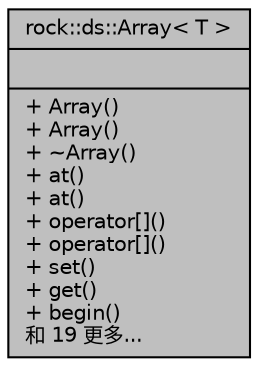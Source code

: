 digraph "rock::ds::Array&lt; T &gt;"
{
 // LATEX_PDF_SIZE
  edge [fontname="Helvetica",fontsize="10",labelfontname="Helvetica",labelfontsize="10"];
  node [fontname="Helvetica",fontsize="10",shape=record];
  Node1 [label="{rock::ds::Array\< T \>\n||+ Array()\l+ Array()\l+ ~Array()\l+ at()\l+ at()\l+ operator[]()\l+ operator[]()\l+ set()\l+ get()\l+ begin()\l和 19 更多...\l}",height=0.2,width=0.4,color="black", fillcolor="grey75", style="filled", fontcolor="black",tooltip=" "];
}
